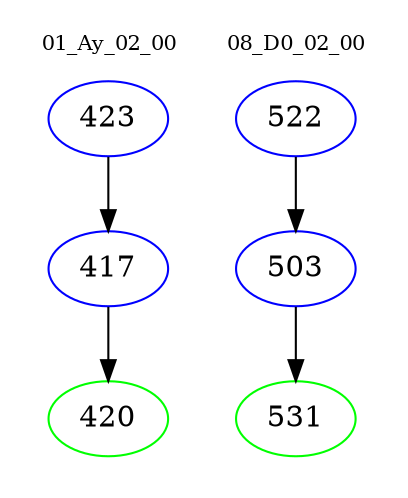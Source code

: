 digraph{
subgraph cluster_0 {
color = white
label = "01_Ay_02_00";
fontsize=10;
T0_423 [label="423", color="blue"]
T0_423 -> T0_417 [color="black"]
T0_417 [label="417", color="blue"]
T0_417 -> T0_420 [color="black"]
T0_420 [label="420", color="green"]
}
subgraph cluster_1 {
color = white
label = "08_D0_02_00";
fontsize=10;
T1_522 [label="522", color="blue"]
T1_522 -> T1_503 [color="black"]
T1_503 [label="503", color="blue"]
T1_503 -> T1_531 [color="black"]
T1_531 [label="531", color="green"]
}
}

